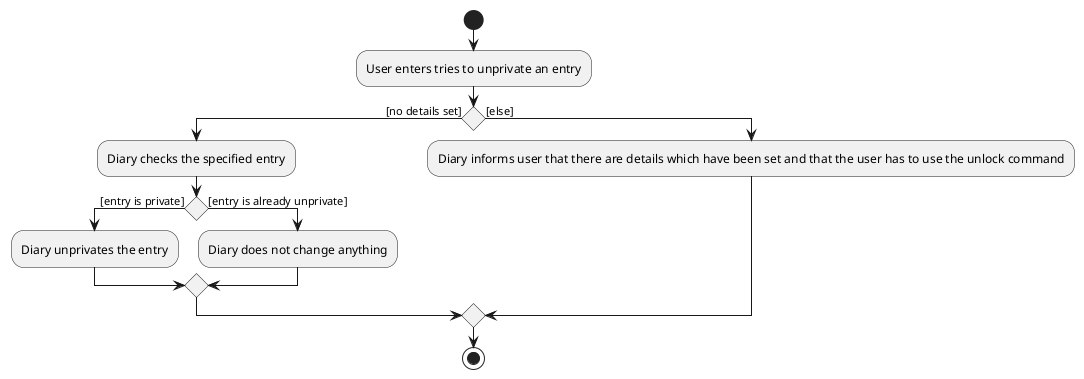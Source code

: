 @startuml
start
:User enters tries to unprivate an entry;

if () then ([no details set])
    :Diary checks the specified entry;
    if () then ([entry is private])
        :Diary unprivates the entry;
    else ([entry is already unprivate])
        :Diary does not change anything;
    endif

else ([else])
        :Diary informs user that there are details which have been set and that the user has to use the unlock command;
endif
stop
@enduml